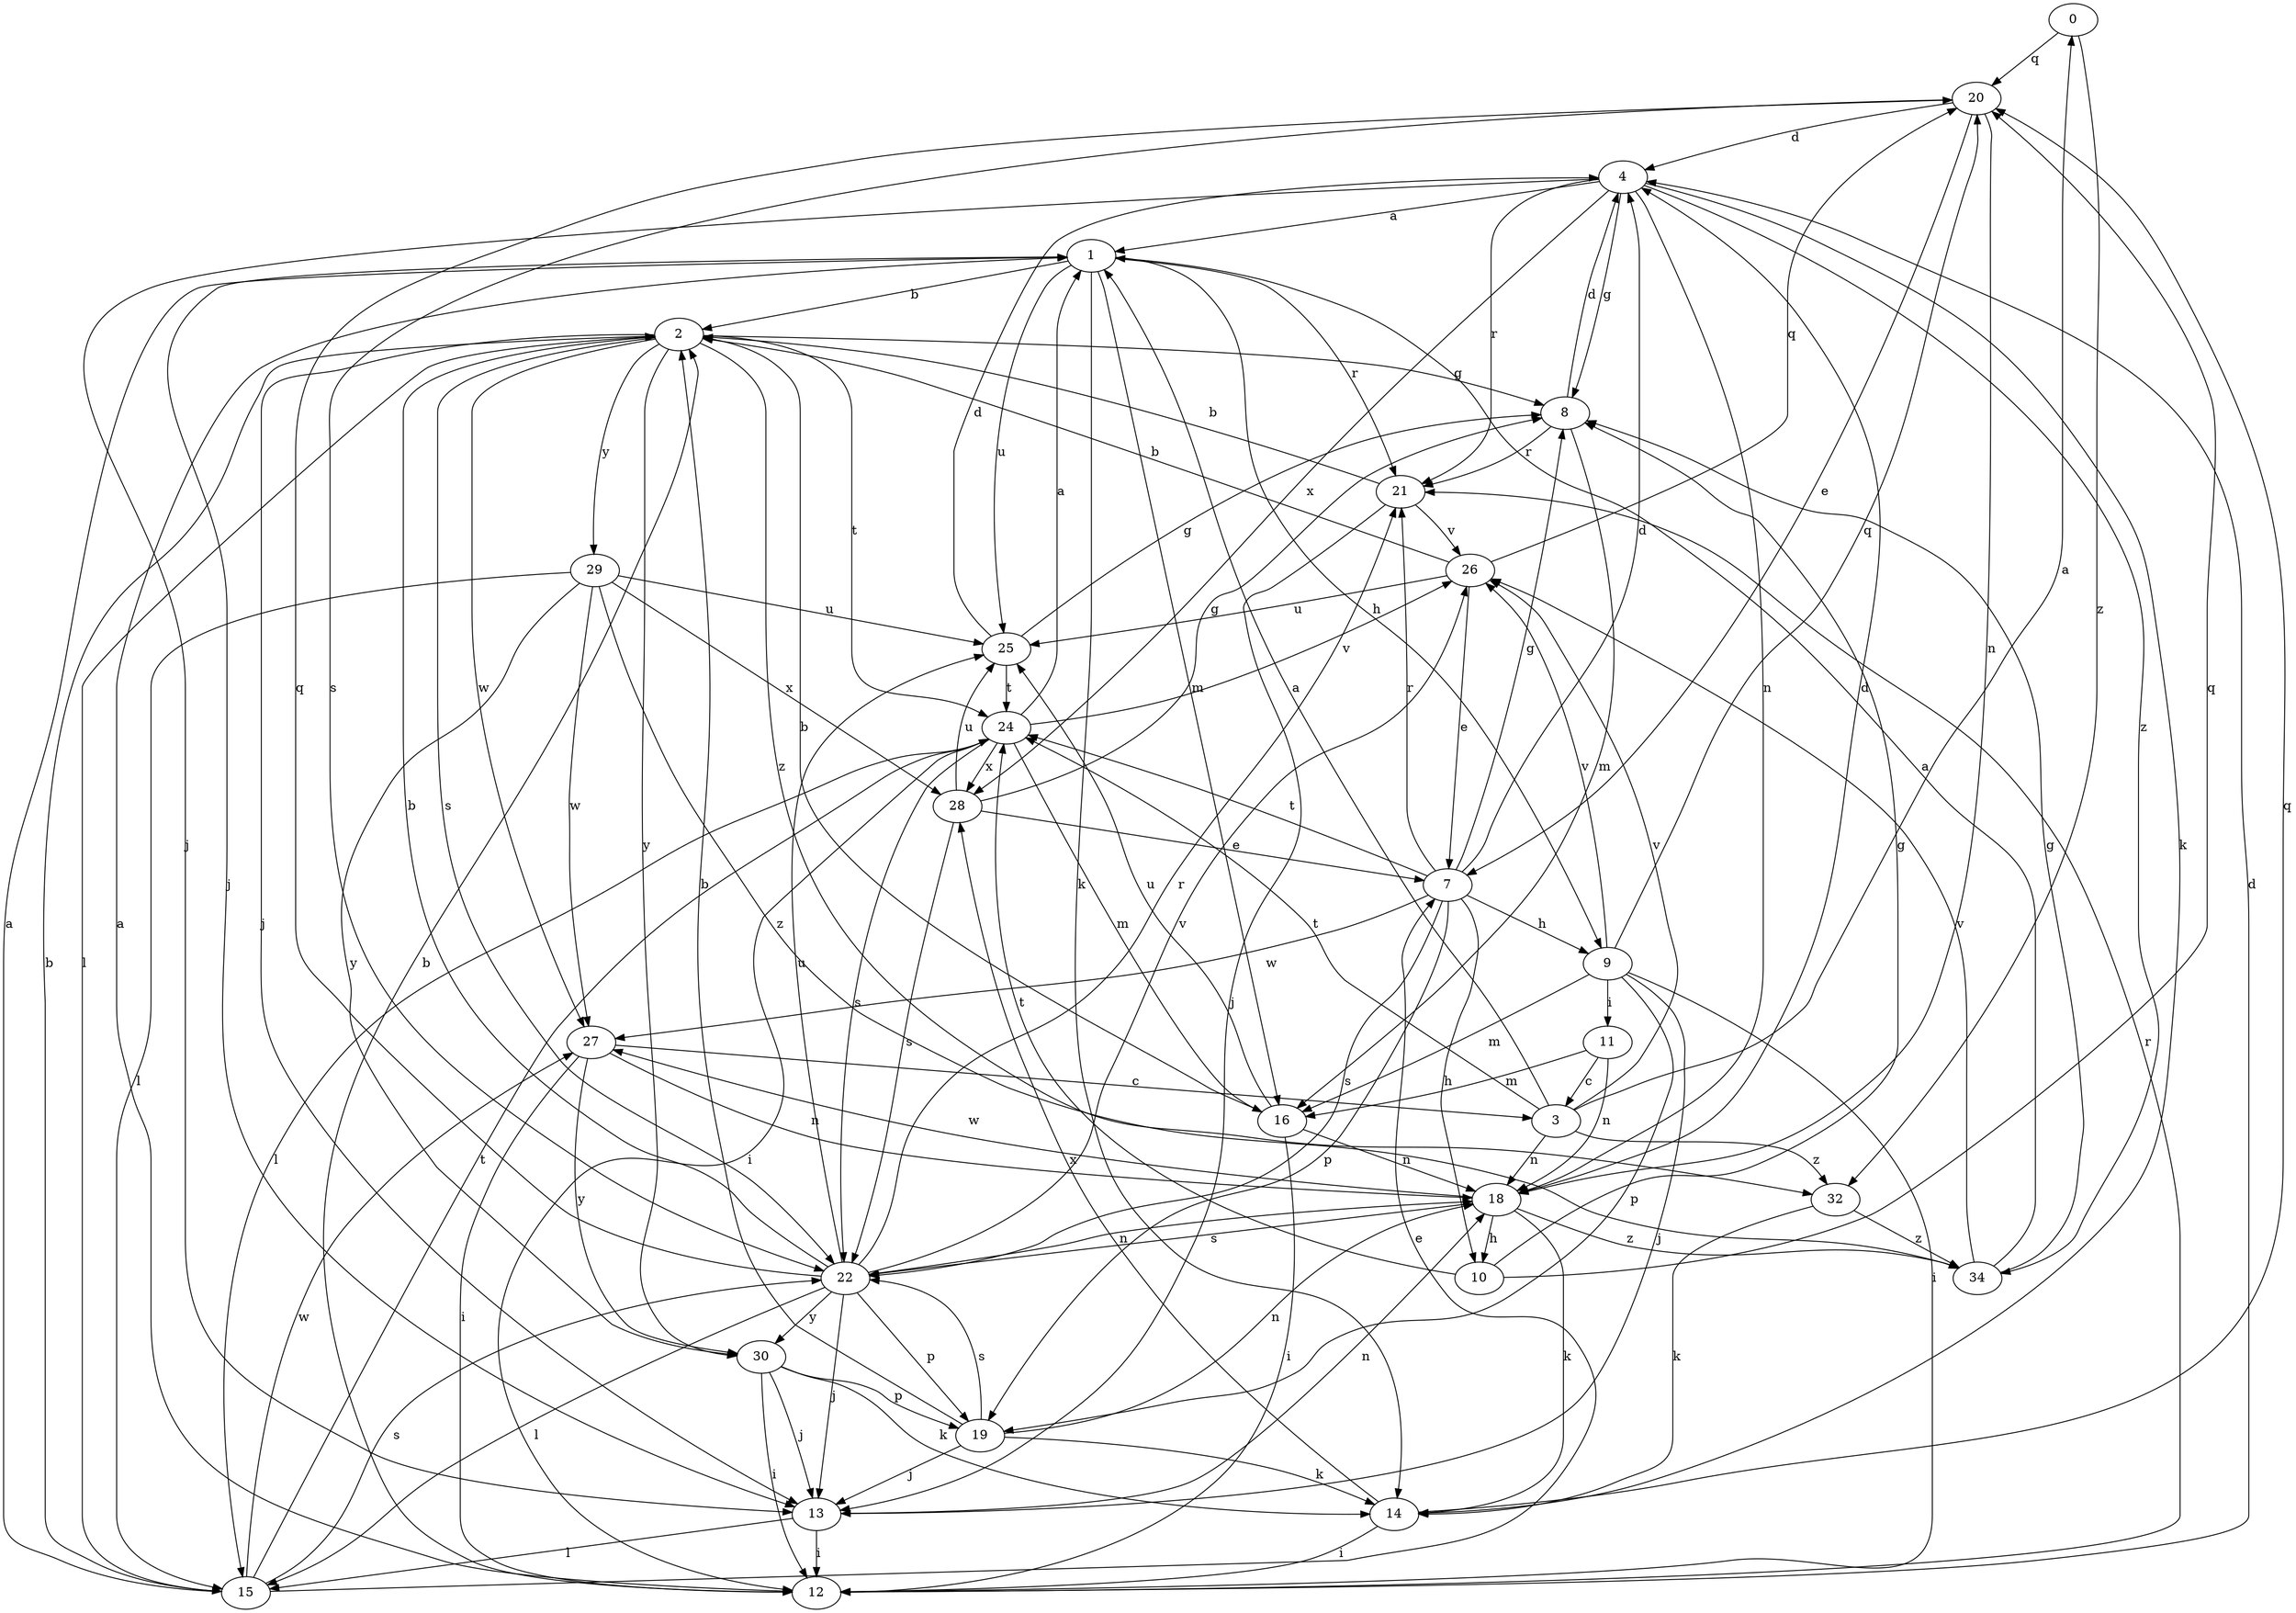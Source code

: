 strict digraph  {
0;
1;
2;
3;
4;
7;
8;
9;
10;
11;
12;
13;
14;
15;
16;
18;
19;
20;
21;
22;
24;
25;
26;
27;
28;
29;
30;
32;
34;
0 -> 20  [label=q];
0 -> 32  [label=z];
1 -> 2  [label=b];
1 -> 9  [label=h];
1 -> 13  [label=j];
1 -> 14  [label=k];
1 -> 16  [label=m];
1 -> 21  [label=r];
1 -> 25  [label=u];
2 -> 8  [label=g];
2 -> 13  [label=j];
2 -> 15  [label=l];
2 -> 22  [label=s];
2 -> 24  [label=t];
2 -> 27  [label=w];
2 -> 29  [label=y];
2 -> 30  [label=y];
2 -> 32  [label=z];
3 -> 0  [label=a];
3 -> 1  [label=a];
3 -> 18  [label=n];
3 -> 24  [label=t];
3 -> 26  [label=v];
3 -> 32  [label=z];
4 -> 1  [label=a];
4 -> 8  [label=g];
4 -> 13  [label=j];
4 -> 14  [label=k];
4 -> 18  [label=n];
4 -> 21  [label=r];
4 -> 28  [label=x];
4 -> 34  [label=z];
7 -> 4  [label=d];
7 -> 8  [label=g];
7 -> 9  [label=h];
7 -> 10  [label=h];
7 -> 19  [label=p];
7 -> 21  [label=r];
7 -> 22  [label=s];
7 -> 24  [label=t];
7 -> 27  [label=w];
8 -> 4  [label=d];
8 -> 16  [label=m];
8 -> 21  [label=r];
9 -> 11  [label=i];
9 -> 12  [label=i];
9 -> 13  [label=j];
9 -> 16  [label=m];
9 -> 19  [label=p];
9 -> 20  [label=q];
9 -> 26  [label=v];
10 -> 8  [label=g];
10 -> 20  [label=q];
10 -> 24  [label=t];
11 -> 3  [label=c];
11 -> 16  [label=m];
11 -> 18  [label=n];
12 -> 1  [label=a];
12 -> 2  [label=b];
12 -> 4  [label=d];
12 -> 21  [label=r];
13 -> 12  [label=i];
13 -> 15  [label=l];
13 -> 18  [label=n];
14 -> 12  [label=i];
14 -> 20  [label=q];
14 -> 28  [label=x];
15 -> 1  [label=a];
15 -> 2  [label=b];
15 -> 7  [label=e];
15 -> 22  [label=s];
15 -> 24  [label=t];
15 -> 27  [label=w];
16 -> 2  [label=b];
16 -> 12  [label=i];
16 -> 18  [label=n];
16 -> 25  [label=u];
18 -> 4  [label=d];
18 -> 10  [label=h];
18 -> 14  [label=k];
18 -> 22  [label=s];
18 -> 27  [label=w];
18 -> 34  [label=z];
19 -> 2  [label=b];
19 -> 13  [label=j];
19 -> 14  [label=k];
19 -> 18  [label=n];
19 -> 22  [label=s];
20 -> 4  [label=d];
20 -> 7  [label=e];
20 -> 18  [label=n];
20 -> 22  [label=s];
21 -> 2  [label=b];
21 -> 13  [label=j];
21 -> 26  [label=v];
22 -> 2  [label=b];
22 -> 13  [label=j];
22 -> 15  [label=l];
22 -> 18  [label=n];
22 -> 19  [label=p];
22 -> 20  [label=q];
22 -> 21  [label=r];
22 -> 25  [label=u];
22 -> 26  [label=v];
22 -> 30  [label=y];
24 -> 1  [label=a];
24 -> 12  [label=i];
24 -> 15  [label=l];
24 -> 16  [label=m];
24 -> 22  [label=s];
24 -> 26  [label=v];
24 -> 28  [label=x];
25 -> 4  [label=d];
25 -> 8  [label=g];
25 -> 24  [label=t];
26 -> 2  [label=b];
26 -> 7  [label=e];
26 -> 20  [label=q];
26 -> 25  [label=u];
27 -> 3  [label=c];
27 -> 12  [label=i];
27 -> 18  [label=n];
27 -> 30  [label=y];
28 -> 7  [label=e];
28 -> 8  [label=g];
28 -> 22  [label=s];
28 -> 25  [label=u];
29 -> 15  [label=l];
29 -> 25  [label=u];
29 -> 27  [label=w];
29 -> 28  [label=x];
29 -> 30  [label=y];
29 -> 34  [label=z];
30 -> 12  [label=i];
30 -> 13  [label=j];
30 -> 14  [label=k];
30 -> 19  [label=p];
32 -> 14  [label=k];
32 -> 34  [label=z];
34 -> 1  [label=a];
34 -> 8  [label=g];
34 -> 26  [label=v];
}
